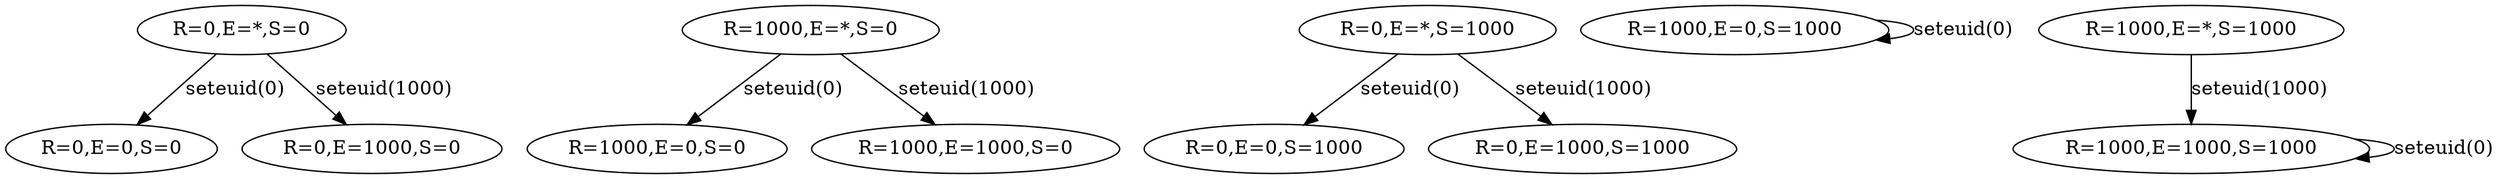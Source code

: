 digraph G {
"R=0,E=*,S=0"->			"R=0,E=0,S=0"[label="seteuid(0)"]
"R=1000,E=*,S=0"->		"R=1000,E=0,S=0"[label="seteuid(0)"]
"R=0,E=*,S=1000"->		"R=0,E=0,S=1000"[label="seteuid(0)"]
"R=1000,E=0,S=1000"->		"R=1000,E=0,S=1000"[label="seteuid(0)"]
"R=1000,E=1000,S=1000"->	"R=1000,E=1000,S=1000"[label="seteuid(0)"]

"R=0,E=*,S=0"->			"R=0,E=1000,S=0"[label="seteuid(1000)"]
"R=0,E=*,S=1000"->		"R=0,E=1000,S=1000"[label="seteuid(1000)"]
"R=1000,E=*,S=0"->		"R=1000,E=1000,S=0"[label="seteuid(1000)"]
"R=1000,E=*,S=1000"->		"R=1000,E=1000,S=1000"[label="seteuid(1000)"]
}
